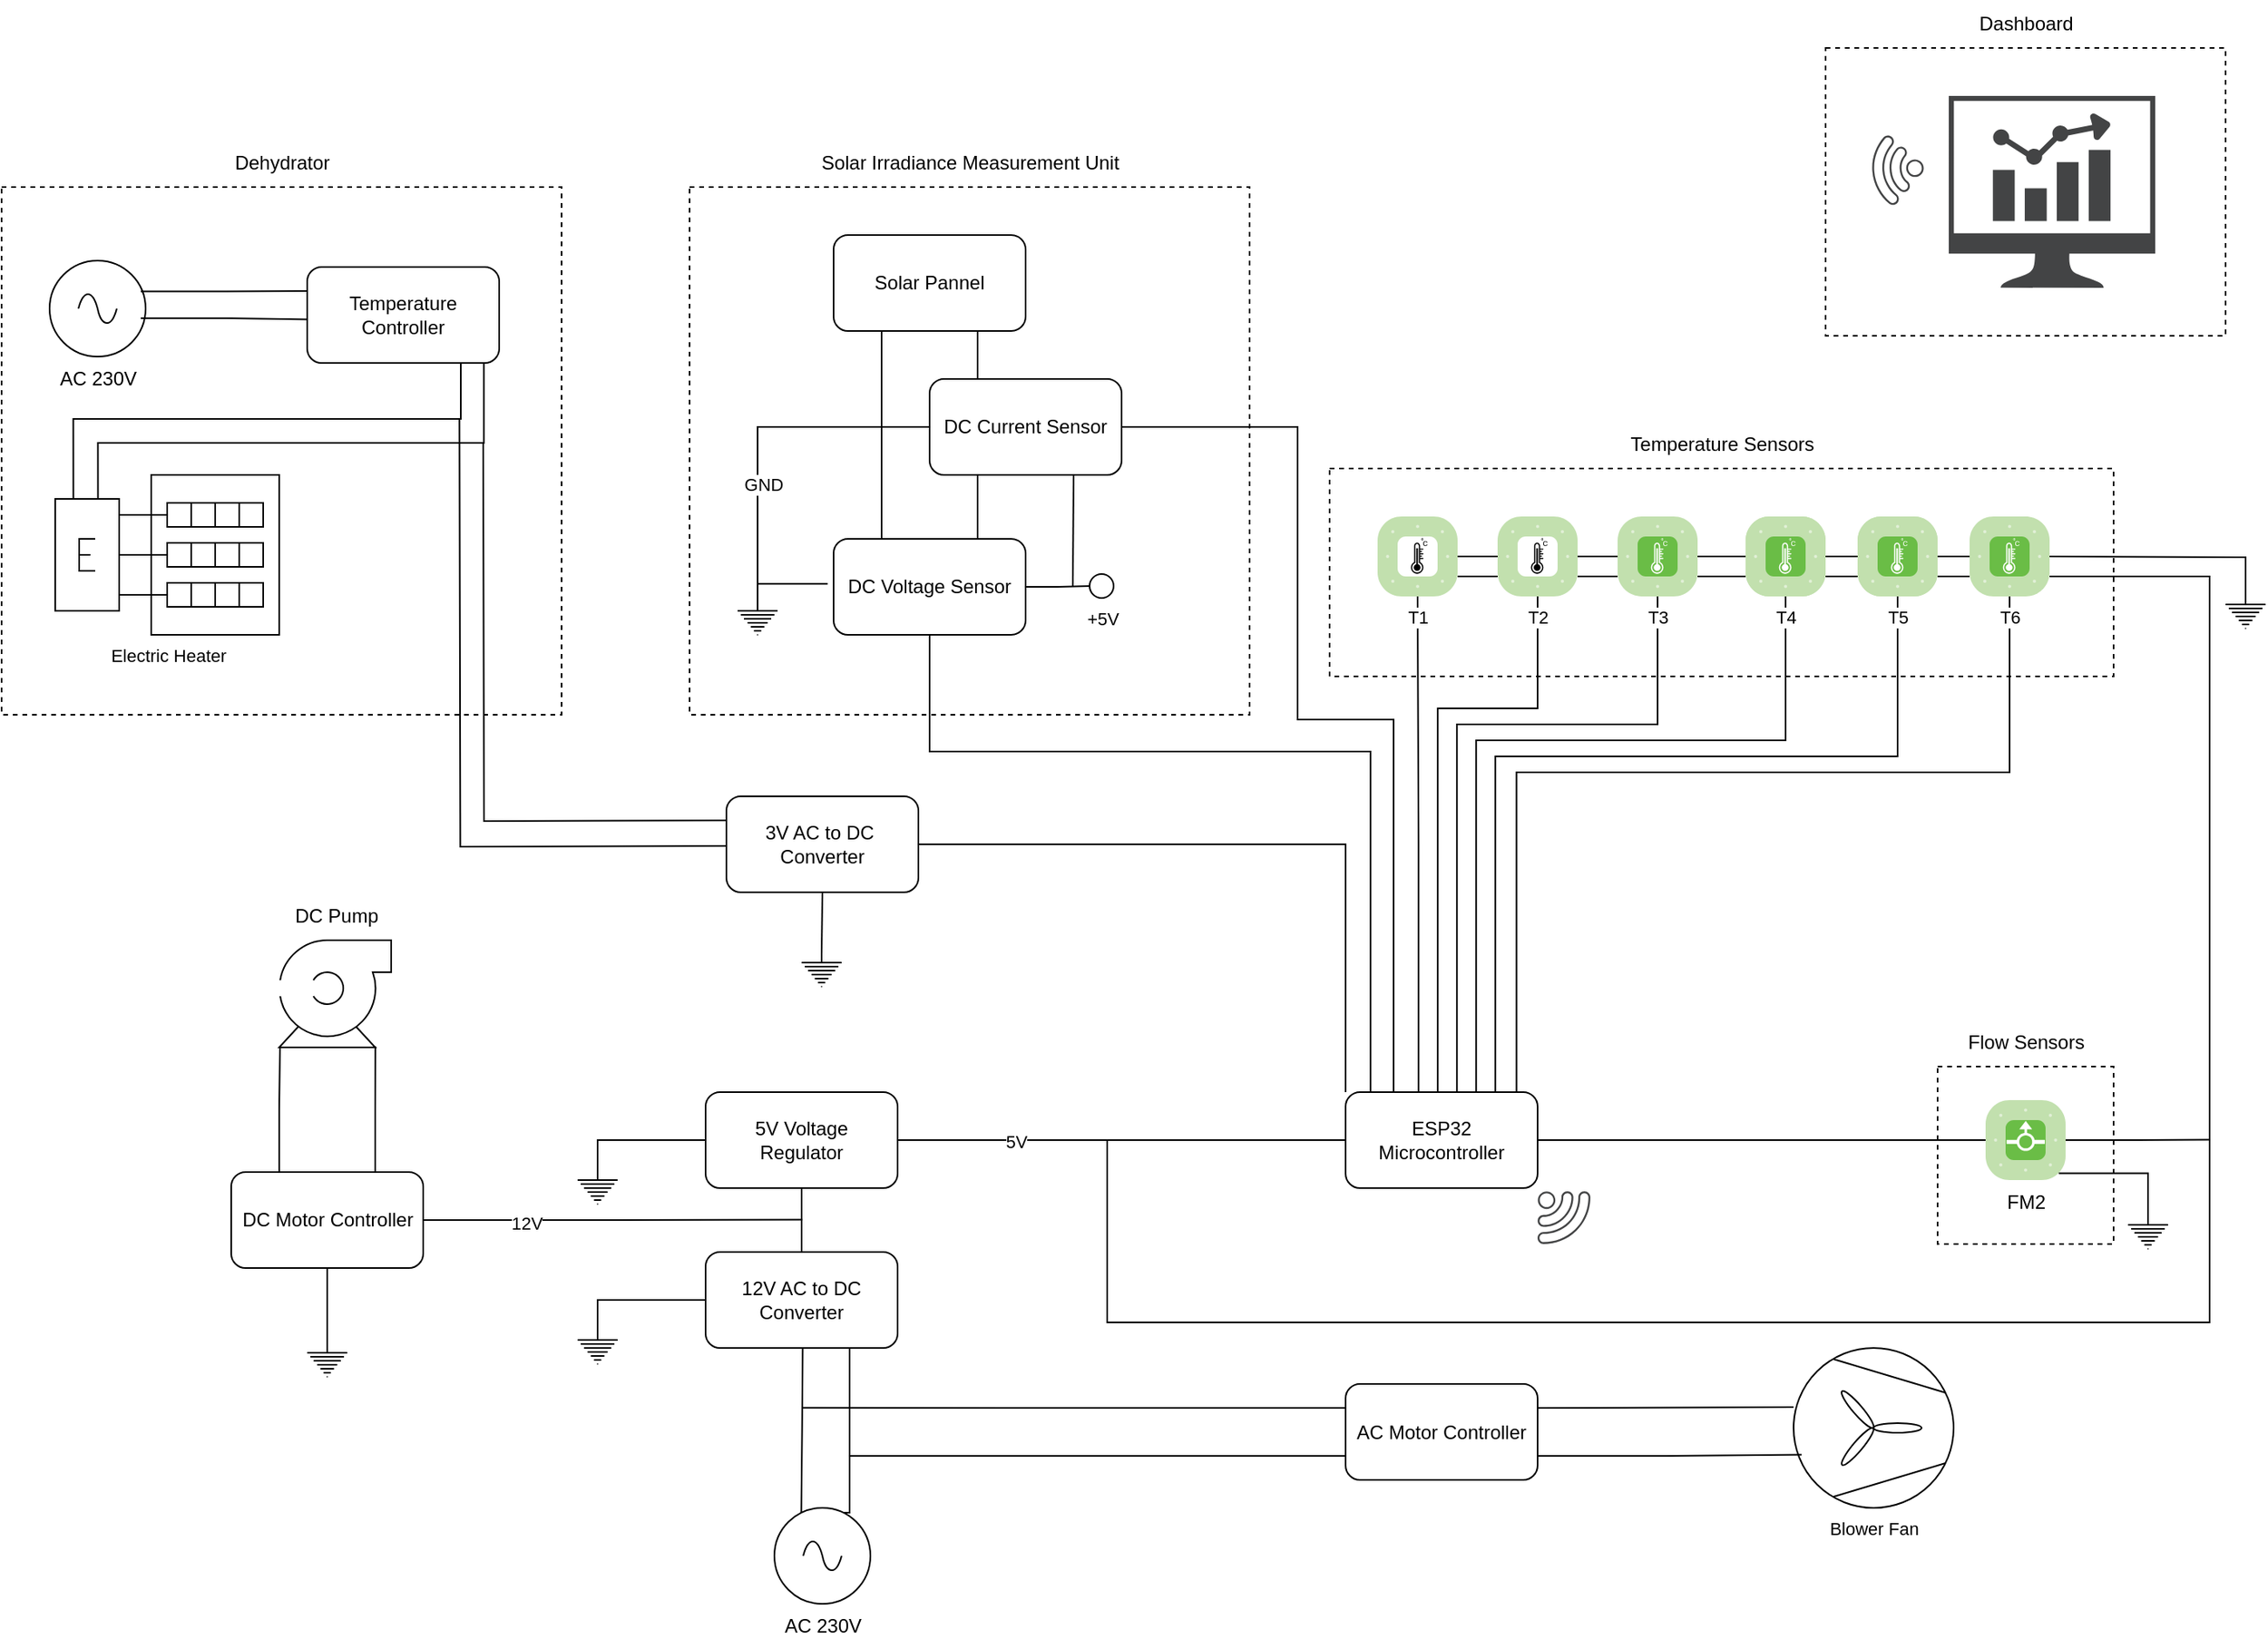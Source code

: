 <mxfile version="24.6.4" type="device" pages="4">
  <diagram name="System" id="UDWIhsH5KPRdUaMOV2Dy">
    <mxGraphModel dx="1434" dy="884" grid="1" gridSize="10" guides="1" tooltips="1" connect="1" arrows="1" fold="1" page="1" pageScale="1" pageWidth="1654" pageHeight="1169" math="0" shadow="0">
      <root>
        <mxCell id="0" />
        <mxCell id="1" parent="0" />
        <mxCell id="H_FyW5I750rKoFBD7mA_-14" value="" style="rounded=0;whiteSpace=wrap;html=1;fontFamily=Helvetica;fontSize=11;labelBackgroundColor=default;dashed=1;fillColor=none;" parent="1" vertex="1">
          <mxGeometry x="120" y="200" width="350" height="330" as="geometry" />
        </mxCell>
        <mxCell id="cgbXrBQwwMwu3xeiiYnt-129" value="" style="rounded=0;whiteSpace=wrap;html=1;fontFamily=Helvetica;fontSize=11;fontColor=default;labelBackgroundColor=default;fillColor=none;dashed=1;" parent="1" vertex="1">
          <mxGeometry x="1260" y="113" width="250" height="180" as="geometry" />
        </mxCell>
        <mxCell id="cgbXrBQwwMwu3xeiiYnt-10" value="" style="rounded=0;whiteSpace=wrap;html=1;fontFamily=Helvetica;fontSize=11;fontColor=default;labelBackgroundColor=default;fillColor=none;dashed=1;" parent="1" vertex="1">
          <mxGeometry x="1330" y="750" width="110" height="111" as="geometry" />
        </mxCell>
        <mxCell id="tByprCrZMfUDDNiDMMIY-42" value="" style="rounded=0;whiteSpace=wrap;html=1;fontFamily=Helvetica;fontSize=11;fontColor=default;labelBackgroundColor=default;fillColor=none;dashed=1;" parent="1" vertex="1">
          <mxGeometry x="950" y="376" width="490" height="130" as="geometry" />
        </mxCell>
        <mxCell id="tByprCrZMfUDDNiDMMIY-26" style="edgeStyle=orthogonalEdgeStyle;rounded=0;orthogonalLoop=1;jettySize=auto;html=1;exitX=1;exitY=0.5;exitDx=0;exitDy=0;entryX=0;entryY=0.5;entryDx=0;entryDy=0;strokeColor=default;align=center;verticalAlign=middle;fontFamily=Helvetica;fontSize=11;fontColor=default;labelBackgroundColor=default;endArrow=none;endFill=0;" parent="1" source="tByprCrZMfUDDNiDMMIY-10" target="tByprCrZMfUDDNiDMMIY-19" edge="1">
          <mxGeometry relative="1" as="geometry">
            <Array as="points">
              <mxPoint x="920" y="796" />
              <mxPoint x="920" y="796" />
            </Array>
          </mxGeometry>
        </mxCell>
        <mxCell id="cgbXrBQwwMwu3xeiiYnt-123" value="5V" style="edgeLabel;html=1;align=center;verticalAlign=middle;resizable=0;points=[];fontFamily=Helvetica;fontSize=11;fontColor=default;labelBackgroundColor=default;" parent="tByprCrZMfUDDNiDMMIY-26" vertex="1" connectable="0">
          <mxGeometry x="-0.472" y="-1" relative="1" as="geometry">
            <mxPoint as="offset" />
          </mxGeometry>
        </mxCell>
        <mxCell id="tByprCrZMfUDDNiDMMIY-10" value="5V Voltage&lt;div&gt;Regulator&lt;/div&gt;" style="rounded=1;whiteSpace=wrap;html=1;labelBackgroundColor=none;" parent="1" vertex="1">
          <mxGeometry x="560" y="766" width="120" height="60" as="geometry" />
        </mxCell>
        <mxCell id="tByprCrZMfUDDNiDMMIY-16" value="" style="pointerEvents=1;verticalLabelPosition=bottom;shadow=0;dashed=0;align=center;html=1;verticalAlign=top;shape=mxgraph.electrical.signal_sources.protective_earth;labelBackgroundColor=none;rounded=1;" parent="1" vertex="1">
          <mxGeometry x="480" y="816" width="25" height="20" as="geometry" />
        </mxCell>
        <mxCell id="tByprCrZMfUDDNiDMMIY-17" style="edgeStyle=orthogonalEdgeStyle;rounded=0;orthogonalLoop=1;jettySize=auto;html=1;entryX=0.5;entryY=0;entryDx=0;entryDy=0;entryPerimeter=0;strokeColor=default;align=center;verticalAlign=middle;fontFamily=Helvetica;fontSize=11;fontColor=default;labelBackgroundColor=default;endArrow=none;endFill=0;" parent="1" source="tByprCrZMfUDDNiDMMIY-10" target="tByprCrZMfUDDNiDMMIY-16" edge="1">
          <mxGeometry relative="1" as="geometry" />
        </mxCell>
        <mxCell id="tByprCrZMfUDDNiDMMIY-45" style="edgeStyle=orthogonalEdgeStyle;rounded=0;orthogonalLoop=1;jettySize=auto;html=1;exitX=0.38;exitY=0;exitDx=0;exitDy=0;exitPerimeter=0;strokeColor=default;align=center;verticalAlign=middle;fontFamily=Helvetica;fontSize=11;fontColor=default;labelBackgroundColor=default;endArrow=none;endFill=0;" parent="1" source="tByprCrZMfUDDNiDMMIY-19" target="tByprCrZMfUDDNiDMMIY-27" edge="1">
          <mxGeometry relative="1" as="geometry" />
        </mxCell>
        <mxCell id="tByprCrZMfUDDNiDMMIY-46" style="edgeStyle=orthogonalEdgeStyle;rounded=0;orthogonalLoop=1;jettySize=auto;html=1;exitX=0.48;exitY=0;exitDx=0;exitDy=0;exitPerimeter=0;strokeColor=default;align=center;verticalAlign=middle;fontFamily=Helvetica;fontSize=11;fontColor=default;labelBackgroundColor=default;endArrow=none;endFill=0;" parent="1" source="tByprCrZMfUDDNiDMMIY-19" target="tByprCrZMfUDDNiDMMIY-28" edge="1">
          <mxGeometry relative="1" as="geometry">
            <Array as="points">
              <mxPoint x="1018" y="526" />
              <mxPoint x="1080" y="526" />
            </Array>
          </mxGeometry>
        </mxCell>
        <mxCell id="tByprCrZMfUDDNiDMMIY-47" style="edgeStyle=orthogonalEdgeStyle;rounded=0;orthogonalLoop=1;jettySize=auto;html=1;exitX=0.58;exitY=0;exitDx=0;exitDy=0;exitPerimeter=0;strokeColor=default;align=center;verticalAlign=middle;fontFamily=Helvetica;fontSize=11;fontColor=default;labelBackgroundColor=default;endArrow=none;endFill=0;" parent="1" source="tByprCrZMfUDDNiDMMIY-19" target="tByprCrZMfUDDNiDMMIY-29" edge="1">
          <mxGeometry relative="1" as="geometry">
            <Array as="points">
              <mxPoint x="1030" y="536" />
              <mxPoint x="1155" y="536" />
            </Array>
          </mxGeometry>
        </mxCell>
        <mxCell id="tByprCrZMfUDDNiDMMIY-55" style="edgeStyle=orthogonalEdgeStyle;rounded=0;orthogonalLoop=1;jettySize=auto;html=1;exitX=0.89;exitY=0;exitDx=0;exitDy=0;exitPerimeter=0;strokeColor=default;align=center;verticalAlign=middle;fontFamily=Helvetica;fontSize=11;fontColor=default;labelBackgroundColor=default;endArrow=none;endFill=0;" parent="1" source="tByprCrZMfUDDNiDMMIY-19" target="tByprCrZMfUDDNiDMMIY-34" edge="1">
          <mxGeometry relative="1" as="geometry">
            <Array as="points">
              <mxPoint x="1067" y="566" />
              <mxPoint x="1375" y="566" />
            </Array>
          </mxGeometry>
        </mxCell>
        <mxCell id="tByprCrZMfUDDNiDMMIY-57" style="edgeStyle=orthogonalEdgeStyle;rounded=0;orthogonalLoop=1;jettySize=auto;html=1;exitX=0.68;exitY=0;exitDx=0;exitDy=0;exitPerimeter=0;strokeColor=default;align=center;verticalAlign=middle;fontFamily=Helvetica;fontSize=11;fontColor=default;labelBackgroundColor=default;endArrow=none;endFill=0;" parent="1" source="tByprCrZMfUDDNiDMMIY-19" target="tByprCrZMfUDDNiDMMIY-32" edge="1">
          <mxGeometry relative="1" as="geometry">
            <Array as="points">
              <mxPoint x="1042" y="546" />
              <mxPoint x="1235" y="546" />
            </Array>
          </mxGeometry>
        </mxCell>
        <mxCell id="tByprCrZMfUDDNiDMMIY-58" style="edgeStyle=orthogonalEdgeStyle;rounded=0;orthogonalLoop=1;jettySize=auto;html=1;exitX=0.78;exitY=0;exitDx=0;exitDy=0;exitPerimeter=0;strokeColor=default;align=center;verticalAlign=middle;fontFamily=Helvetica;fontSize=11;fontColor=default;labelBackgroundColor=default;endArrow=none;endFill=0;" parent="1" source="tByprCrZMfUDDNiDMMIY-19" target="tByprCrZMfUDDNiDMMIY-33" edge="1">
          <mxGeometry relative="1" as="geometry">
            <Array as="points">
              <mxPoint x="1054" y="556" />
              <mxPoint x="1305" y="556" />
            </Array>
          </mxGeometry>
        </mxCell>
        <mxCell id="tByprCrZMfUDDNiDMMIY-19" value="ESP32&lt;div&gt;Microcontroller&lt;/div&gt;" style="rounded=1;whiteSpace=wrap;html=1;labelBackgroundColor=none;glass=0;points=[[0,0,0,0,0],[0,0.25,0,0,0],[0,0.5,0,0,0],[0,0.75,0,0,0],[0,1,0,0,0],[0.13,0,0,0,0],[0.25,0,0,0,0],[0.25,1,0,0,0],[0.5,0,0,0,0],[0.5,1,0,0,0],[0.75,0,0,0,0],[0.75,1,0,0,0],[1,0,0,0,0],[1,0.25,0,0,0],[1,0.5,0,0,0],[1,0.75,0,0,0],[1,1,0,0,0]];" parent="1" vertex="1">
          <mxGeometry x="960" y="766" width="120" height="60" as="geometry" />
        </mxCell>
        <mxCell id="tByprCrZMfUDDNiDMMIY-27" value="T1" style="verticalLabelPosition=bottom;sketch=0;html=1;verticalAlign=top;align=center;points=[[0.085,0.085,0],[0.915,0.085,0],[0.915,0.915,0],[0.085,0.915,0],[0.25,0,0],[0.5,0,0],[0.75,0,0],[1,0.25,0],[1,0.5,0],[1,0.75,0],[0.75,1,0],[0.5,1,0],[0.25,1,0],[0,0.75,0],[0,0.5,0],[0,0.25,0]];pointerEvents=1;shape=mxgraph.cisco_safe.compositeIcon;bgIcon=mxgraph.cisco_safe.architecture.generic_appliance;resIcon=mxgraph.cisco_safe.architecture.sensor;fontFamily=Helvetica;fontSize=11;labelBackgroundColor=default;" parent="1" vertex="1">
          <mxGeometry x="980" y="406" width="50" height="50" as="geometry" />
        </mxCell>
        <mxCell id="tByprCrZMfUDDNiDMMIY-28" value="&lt;div&gt;T2&lt;/div&gt;" style="verticalLabelPosition=bottom;sketch=0;html=1;verticalAlign=top;align=center;points=[[0.085,0.085,0],[0.915,0.085,0],[0.915,0.915,0],[0.085,0.915,0],[0.25,0,0],[0.5,0,0],[0.75,0,0],[1,0.25,0],[1,0.5,0],[1,0.75,0],[0.75,1,0],[0.5,1,0],[0.25,1,0],[0,0.75,0],[0,0.5,0],[0,0.25,0]];pointerEvents=1;shape=mxgraph.cisco_safe.compositeIcon;bgIcon=mxgraph.cisco_safe.architecture.generic_appliance;resIcon=mxgraph.cisco_safe.architecture.sensor;fontFamily=Helvetica;fontSize=11;labelBackgroundColor=default;" parent="1" vertex="1">
          <mxGeometry x="1055" y="406" width="50" height="50" as="geometry" />
        </mxCell>
        <mxCell id="tByprCrZMfUDDNiDMMIY-29" value="&lt;div&gt;T3&lt;/div&gt;" style="verticalLabelPosition=bottom;sketch=0;html=1;fillColor=#6ABD46;strokeColor=#ffffff;verticalAlign=top;align=center;points=[[0.085,0.085,0],[0.915,0.085,0],[0.915,0.915,0],[0.085,0.915,0],[0.25,0,0],[0.5,0,0],[0.75,0,0],[1,0.25,0],[1,0.5,0],[1,0.75,0],[0.75,1,0],[0.5,1,0],[0.25,1,0],[0,0.75,0],[0,0.5,0],[0,0.25,0]];pointerEvents=1;shape=mxgraph.cisco_safe.compositeIcon;bgIcon=mxgraph.cisco_safe.architecture.generic_appliance;resIcon=mxgraph.cisco_safe.architecture.sensor;fontFamily=Helvetica;fontSize=11;fontColor=default;labelBackgroundColor=default;" parent="1" vertex="1">
          <mxGeometry x="1130" y="406" width="50" height="50" as="geometry" />
        </mxCell>
        <mxCell id="tByprCrZMfUDDNiDMMIY-30" value="&lt;div&gt;T4&lt;/div&gt;" style="verticalLabelPosition=bottom;sketch=0;html=1;fillColor=#6ABD46;strokeColor=#ffffff;verticalAlign=top;align=center;points=[[0.085,0.085,0],[0.915,0.085,0],[0.915,0.915,0],[0.085,0.915,0],[0.25,0,0],[0.5,0,0],[0.75,0,0],[1,0.25,0],[1,0.5,0],[1,0.75,0],[0.75,1,0],[0.5,1,0],[0.25,1,0],[0,0.75,0],[0,0.5,0],[0,0.25,0]];pointerEvents=1;shape=mxgraph.cisco_safe.compositeIcon;bgIcon=mxgraph.cisco_safe.architecture.generic_appliance;resIcon=mxgraph.cisco_safe.architecture.sensor;fontFamily=Helvetica;fontSize=11;fontColor=default;labelBackgroundColor=default;" parent="1" vertex="1">
          <mxGeometry x="1210" y="406" width="50" height="50" as="geometry" />
        </mxCell>
        <mxCell id="tByprCrZMfUDDNiDMMIY-31" value="&lt;div&gt;T4&lt;/div&gt;" style="verticalLabelPosition=bottom;sketch=0;html=1;fillColor=#6ABD46;strokeColor=#ffffff;verticalAlign=top;align=center;points=[[0.085,0.085,0],[0.915,0.085,0],[0.915,0.915,0],[0.085,0.915,0],[0.25,0,0],[0.5,0,0],[0.75,0,0],[1,0.25,0],[1,0.5,0],[1,0.75,0],[0.75,1,0],[0.5,1,0],[0.25,1,0],[0,0.75,0],[0,0.5,0],[0,0.25,0]];pointerEvents=1;shape=mxgraph.cisco_safe.compositeIcon;bgIcon=mxgraph.cisco_safe.architecture.generic_appliance;resIcon=mxgraph.cisco_safe.architecture.sensor;fontFamily=Helvetica;fontSize=11;fontColor=default;labelBackgroundColor=default;" parent="1" vertex="1">
          <mxGeometry x="1280" y="406" width="50" height="50" as="geometry" />
        </mxCell>
        <mxCell id="tByprCrZMfUDDNiDMMIY-32" value="&lt;div&gt;T4&lt;/div&gt;" style="verticalLabelPosition=bottom;sketch=0;html=1;fillColor=#6ABD46;strokeColor=#ffffff;verticalAlign=top;align=center;points=[[0.085,0.085,0],[0.915,0.085,0],[0.915,0.915,0],[0.085,0.915,0],[0.25,0,0],[0.5,0,0],[0.75,0,0],[1,0.25,0],[1,0.5,0],[1,0.75,0],[0.75,1,0],[0.5,1,0],[0.25,1,0],[0,0.75,0],[0,0.5,0],[0,0.25,0]];pointerEvents=1;shape=mxgraph.cisco_safe.compositeIcon;bgIcon=mxgraph.cisco_safe.architecture.generic_appliance;resIcon=mxgraph.cisco_safe.architecture.sensor;fontFamily=Helvetica;fontSize=11;fontColor=default;labelBackgroundColor=default;" parent="1" vertex="1">
          <mxGeometry x="1210" y="406" width="50" height="50" as="geometry" />
        </mxCell>
        <mxCell id="tByprCrZMfUDDNiDMMIY-33" value="&lt;div&gt;T5&lt;/div&gt;" style="verticalLabelPosition=bottom;sketch=0;html=1;fillColor=#6ABD46;strokeColor=#ffffff;verticalAlign=top;align=center;points=[[0.085,0.085,0],[0.915,0.085,0],[0.915,0.915,0],[0.085,0.915,0],[0.25,0,0],[0.5,0,0],[0.75,0,0],[1,0.25,0],[1,0.5,0],[1,0.75,0],[0.75,1,0],[0.5,1,0],[0.25,1,0],[0,0.75,0],[0,0.5,0],[0,0.25,0]];pointerEvents=1;shape=mxgraph.cisco_safe.compositeIcon;bgIcon=mxgraph.cisco_safe.architecture.generic_appliance;resIcon=mxgraph.cisco_safe.architecture.sensor;fontFamily=Helvetica;fontSize=11;fontColor=default;labelBackgroundColor=default;" parent="1" vertex="1">
          <mxGeometry x="1280" y="406" width="50" height="50" as="geometry" />
        </mxCell>
        <mxCell id="w1NnyxYg0d0SVEXXHl77-5" style="edgeStyle=orthogonalEdgeStyle;rounded=0;orthogonalLoop=1;jettySize=auto;html=1;endArrow=none;endFill=0;exitX=1;exitY=0.75;exitDx=0;exitDy=0;exitPerimeter=0;" parent="1" source="tByprCrZMfUDDNiDMMIY-34" edge="1">
          <mxGeometry relative="1" as="geometry">
            <mxPoint x="810" y="796" as="targetPoint" />
            <mxPoint x="1400" y="449.5" as="sourcePoint" />
            <Array as="points">
              <mxPoint x="1500" y="443" />
              <mxPoint x="1500" y="910" />
              <mxPoint x="811" y="910" />
              <mxPoint x="811" y="796" />
            </Array>
          </mxGeometry>
        </mxCell>
        <mxCell id="tByprCrZMfUDDNiDMMIY-34" value="&lt;div&gt;T6&lt;/div&gt;" style="verticalLabelPosition=bottom;sketch=0;html=1;fillColor=#6ABD46;strokeColor=#ffffff;verticalAlign=top;align=center;points=[[0.085,0.085,0],[0.915,0.085,0],[0.915,0.915,0],[0.085,0.915,0],[0.25,0,0],[0.5,0,0],[0.75,0,0],[1,0.25,0],[1,0.5,0],[1,0.75,0],[0.75,1,0],[0.5,1,0],[0.25,1,0],[0,0.75,0],[0,0.5,0],[0,0.25,0]];pointerEvents=1;shape=mxgraph.cisco_safe.compositeIcon;bgIcon=mxgraph.cisco_safe.architecture.generic_appliance;resIcon=mxgraph.cisco_safe.architecture.sensor;fontFamily=Helvetica;fontSize=11;fontColor=default;labelBackgroundColor=default;" parent="1" vertex="1">
          <mxGeometry x="1350" y="406" width="50" height="50" as="geometry" />
        </mxCell>
        <mxCell id="cgbXrBQwwMwu3xeiiYnt-1" value="Solar Irradiance Measurement Unit" style="text;html=1;align=center;verticalAlign=middle;resizable=0;points=[];autosize=1;strokeColor=none;fillColor=none;" parent="1" vertex="1">
          <mxGeometry x="620" y="170" width="210" height="30" as="geometry" />
        </mxCell>
        <mxCell id="w1NnyxYg0d0SVEXXHl77-3" style="edgeStyle=orthogonalEdgeStyle;rounded=0;orthogonalLoop=1;jettySize=auto;html=1;exitX=1;exitY=0.5;exitDx=0;exitDy=0;exitPerimeter=0;endArrow=none;endFill=0;" parent="1" source="cgbXrBQwwMwu3xeiiYnt-7" edge="1">
          <mxGeometry relative="1" as="geometry">
            <mxPoint x="1500" y="795.741" as="targetPoint" />
          </mxGeometry>
        </mxCell>
        <mxCell id="cgbXrBQwwMwu3xeiiYnt-7" value="FM2" style="verticalLabelPosition=bottom;sketch=0;html=1;fillColor=#6ABD46;strokeColor=#ffffff;verticalAlign=top;align=center;points=[[0.085,0.085,0],[0.915,0.085,0],[0.915,0.915,0],[0.085,0.915,0],[0.25,0,0],[0.5,0,0],[0.75,0,0],[1,0.25,0],[1,0.5,0],[1,0.75,0],[0.75,1,0],[0.5,1,0],[0.25,1,0],[0,0.75,0],[0,0.5,0],[0,0.25,0]];pointerEvents=1;shape=mxgraph.cisco_safe.compositeIcon;bgIcon=mxgraph.cisco_safe.architecture.generic_appliance;resIcon=mxgraph.cisco_safe.architecture.flow_sensor;" parent="1" vertex="1">
          <mxGeometry x="1360" y="771" width="50" height="50" as="geometry" />
        </mxCell>
        <mxCell id="cgbXrBQwwMwu3xeiiYnt-9" style="edgeStyle=orthogonalEdgeStyle;rounded=0;orthogonalLoop=1;jettySize=auto;html=1;exitX=1;exitY=0.5;exitDx=0;exitDy=0;exitPerimeter=0;entryX=0;entryY=0.5;entryDx=0;entryDy=0;entryPerimeter=0;endArrow=none;endFill=0;" parent="1" source="tByprCrZMfUDDNiDMMIY-19" target="cgbXrBQwwMwu3xeiiYnt-7" edge="1">
          <mxGeometry relative="1" as="geometry" />
        </mxCell>
        <mxCell id="cgbXrBQwwMwu3xeiiYnt-151" style="edgeStyle=orthogonalEdgeStyle;rounded=0;orthogonalLoop=1;jettySize=auto;html=1;exitX=1;exitY=0.5;exitDx=0;exitDy=0;exitPerimeter=0;strokeColor=default;align=center;verticalAlign=middle;fontFamily=Helvetica;fontSize=11;fontColor=default;labelBackgroundColor=default;endArrow=none;endFill=0;" parent="1" source="cgbXrBQwwMwu3xeiiYnt-11" edge="1">
          <mxGeometry relative="1" as="geometry">
            <mxPoint x="620.593" y="845.778" as="targetPoint" />
          </mxGeometry>
        </mxCell>
        <mxCell id="cgbXrBQwwMwu3xeiiYnt-167" value="12V" style="edgeLabel;html=1;align=center;verticalAlign=middle;resizable=0;points=[];fontFamily=Helvetica;fontSize=11;fontColor=default;labelBackgroundColor=default;" parent="cgbXrBQwwMwu3xeiiYnt-151" vertex="1" connectable="0">
          <mxGeometry x="-0.459" y="-2" relative="1" as="geometry">
            <mxPoint as="offset" />
          </mxGeometry>
        </mxCell>
        <mxCell id="ly6KNeqPqjU_vBT8LfH0-5" style="edgeStyle=orthogonalEdgeStyle;rounded=0;orthogonalLoop=1;jettySize=auto;html=1;exitX=0.25;exitY=0;exitDx=0;exitDy=0;exitPerimeter=0;strokeColor=default;align=center;verticalAlign=middle;fontFamily=Helvetica;fontSize=11;fontColor=default;labelBackgroundColor=default;endArrow=none;endFill=0;entryX=0.007;entryY=1.003;entryDx=0;entryDy=0;entryPerimeter=0;" parent="1" source="cgbXrBQwwMwu3xeiiYnt-11" target="cgbXrBQwwMwu3xeiiYnt-15" edge="1">
          <mxGeometry relative="1" as="geometry">
            <mxPoint x="293.617" y="750" as="targetPoint" />
          </mxGeometry>
        </mxCell>
        <mxCell id="cgbXrBQwwMwu3xeiiYnt-11" value="DC Motor Controller" style="rounded=1;whiteSpace=wrap;html=1;labelBackgroundColor=none;points=[[0,0,0,0,0],[0,0.25,0,0,0],[0,0.5,0,0,0],[0,0.75,0,0,0],[0,1,0,0,0],[0.25,0,0,0,0],[0.25,1,0,0,0],[0.5,0,0,0,0],[0.5,1,0,0,0],[0.75,0,0,0,0],[0.75,1,0,0,0],[1,0,0,0,0],[1,0.25,0,0,0],[1,0.5,0,0,0],[1,0.75,0,0,0],[1,1,0,0,0]];" parent="1" vertex="1">
          <mxGeometry x="263.5" y="816" width="120" height="60" as="geometry" />
        </mxCell>
        <mxCell id="cgbXrBQwwMwu3xeiiYnt-15" value="" style="shape=mxgraph.pid.pumps.centrifugal_pump_1;html=1;pointerEvents=1;align=center;verticalLabelPosition=bottom;verticalAlign=top;dashed=0;fontFamily=Helvetica;fontSize=11;fontColor=default;labelBackgroundColor=default;points=[[0.01,0.5,0,0,0],[0.125,0.125,0,0,0],[0.21,1,0,0,0],[0.43,0,0,0,0],[0.43,1,0,0,0],[0.64,1,0,0,0],[0.86,0.5,0,0,0],[1,0,0,0,0]];" parent="1" vertex="1">
          <mxGeometry x="293.5" y="671" width="70" height="67" as="geometry" />
        </mxCell>
        <mxCell id="cgbXrBQwwMwu3xeiiYnt-22" style="edgeStyle=orthogonalEdgeStyle;rounded=0;orthogonalLoop=1;jettySize=auto;html=1;entryX=0;entryY=0.5;entryDx=0;entryDy=0;entryPerimeter=0;strokeColor=default;align=center;verticalAlign=middle;fontFamily=Helvetica;fontSize=11;fontColor=default;labelBackgroundColor=default;endArrow=none;endFill=0;" parent="1" source="tByprCrZMfUDDNiDMMIY-27" target="tByprCrZMfUDDNiDMMIY-28" edge="1">
          <mxGeometry relative="1" as="geometry" />
        </mxCell>
        <mxCell id="cgbXrBQwwMwu3xeiiYnt-23" style="edgeStyle=orthogonalEdgeStyle;rounded=0;orthogonalLoop=1;jettySize=auto;html=1;entryX=0;entryY=0.5;entryDx=0;entryDy=0;entryPerimeter=0;strokeColor=default;align=center;verticalAlign=middle;fontFamily=Helvetica;fontSize=11;fontColor=default;labelBackgroundColor=default;endArrow=none;endFill=0;" parent="1" source="tByprCrZMfUDDNiDMMIY-28" target="tByprCrZMfUDDNiDMMIY-29" edge="1">
          <mxGeometry relative="1" as="geometry" />
        </mxCell>
        <mxCell id="cgbXrBQwwMwu3xeiiYnt-24" style="edgeStyle=orthogonalEdgeStyle;rounded=0;orthogonalLoop=1;jettySize=auto;html=1;entryX=0;entryY=0.5;entryDx=0;entryDy=0;entryPerimeter=0;strokeColor=default;align=center;verticalAlign=middle;fontFamily=Helvetica;fontSize=11;fontColor=default;labelBackgroundColor=default;endArrow=none;endFill=0;" parent="1" source="tByprCrZMfUDDNiDMMIY-29" target="tByprCrZMfUDDNiDMMIY-32" edge="1">
          <mxGeometry relative="1" as="geometry" />
        </mxCell>
        <mxCell id="cgbXrBQwwMwu3xeiiYnt-26" style="edgeStyle=orthogonalEdgeStyle;rounded=0;orthogonalLoop=1;jettySize=auto;html=1;entryX=0;entryY=0.5;entryDx=0;entryDy=0;entryPerimeter=0;strokeColor=default;align=center;verticalAlign=middle;fontFamily=Helvetica;fontSize=11;fontColor=default;labelBackgroundColor=default;endArrow=none;endFill=0;" parent="1" source="tByprCrZMfUDDNiDMMIY-33" target="tByprCrZMfUDDNiDMMIY-34" edge="1">
          <mxGeometry relative="1" as="geometry" />
        </mxCell>
        <mxCell id="cgbXrBQwwMwu3xeiiYnt-29" value="" style="pointerEvents=1;verticalLabelPosition=bottom;shadow=0;dashed=0;align=center;html=1;verticalAlign=top;shape=mxgraph.electrical.signal_sources.protective_earth;labelBackgroundColor=none;rounded=1;" parent="1" vertex="1">
          <mxGeometry x="1510" y="456" width="25" height="20" as="geometry" />
        </mxCell>
        <mxCell id="cgbXrBQwwMwu3xeiiYnt-30" style="edgeStyle=orthogonalEdgeStyle;rounded=0;orthogonalLoop=1;jettySize=auto;html=1;entryX=0.5;entryY=0;entryDx=0;entryDy=0;entryPerimeter=0;strokeColor=default;align=center;verticalAlign=middle;fontFamily=Helvetica;fontSize=11;fontColor=default;labelBackgroundColor=default;endArrow=none;endFill=0;" parent="1" target="cgbXrBQwwMwu3xeiiYnt-29" edge="1">
          <mxGeometry relative="1" as="geometry">
            <mxPoint x="1400" y="431" as="sourcePoint" />
          </mxGeometry>
        </mxCell>
        <mxCell id="cgbXrBQwwMwu3xeiiYnt-31" style="edgeStyle=orthogonalEdgeStyle;rounded=0;orthogonalLoop=1;jettySize=auto;html=1;exitX=1;exitY=0.75;exitDx=0;exitDy=0;exitPerimeter=0;entryX=0;entryY=0.75;entryDx=0;entryDy=0;entryPerimeter=0;strokeColor=default;align=center;verticalAlign=middle;fontFamily=Helvetica;fontSize=11;fontColor=default;labelBackgroundColor=default;endArrow=none;endFill=0;" parent="1" source="tByprCrZMfUDDNiDMMIY-27" target="tByprCrZMfUDDNiDMMIY-28" edge="1">
          <mxGeometry relative="1" as="geometry" />
        </mxCell>
        <mxCell id="cgbXrBQwwMwu3xeiiYnt-32" style="edgeStyle=orthogonalEdgeStyle;rounded=0;orthogonalLoop=1;jettySize=auto;html=1;exitX=1;exitY=0.75;exitDx=0;exitDy=0;exitPerimeter=0;entryX=0;entryY=0.75;entryDx=0;entryDy=0;entryPerimeter=0;strokeColor=default;align=center;verticalAlign=middle;fontFamily=Helvetica;fontSize=11;fontColor=default;labelBackgroundColor=default;endArrow=none;endFill=0;" parent="1" source="tByprCrZMfUDDNiDMMIY-28" target="tByprCrZMfUDDNiDMMIY-29" edge="1">
          <mxGeometry relative="1" as="geometry" />
        </mxCell>
        <mxCell id="cgbXrBQwwMwu3xeiiYnt-33" style="edgeStyle=orthogonalEdgeStyle;rounded=0;orthogonalLoop=1;jettySize=auto;html=1;exitX=1;exitY=0.75;exitDx=0;exitDy=0;exitPerimeter=0;entryX=0;entryY=0.75;entryDx=0;entryDy=0;entryPerimeter=0;strokeColor=default;align=center;verticalAlign=middle;fontFamily=Helvetica;fontSize=11;fontColor=default;labelBackgroundColor=default;endArrow=none;endFill=0;" parent="1" source="tByprCrZMfUDDNiDMMIY-29" target="tByprCrZMfUDDNiDMMIY-32" edge="1">
          <mxGeometry relative="1" as="geometry" />
        </mxCell>
        <mxCell id="cgbXrBQwwMwu3xeiiYnt-35" style="edgeStyle=orthogonalEdgeStyle;rounded=0;orthogonalLoop=1;jettySize=auto;html=1;exitX=1;exitY=0.75;exitDx=0;exitDy=0;exitPerimeter=0;entryX=0;entryY=0.75;entryDx=0;entryDy=0;entryPerimeter=0;strokeColor=default;align=center;verticalAlign=middle;fontFamily=Helvetica;fontSize=11;fontColor=default;labelBackgroundColor=default;endArrow=none;endFill=0;" parent="1" source="tByprCrZMfUDDNiDMMIY-33" target="tByprCrZMfUDDNiDMMIY-34" edge="1">
          <mxGeometry relative="1" as="geometry" />
        </mxCell>
        <mxCell id="cgbXrBQwwMwu3xeiiYnt-46" value="" style="pointerEvents=1;verticalLabelPosition=bottom;shadow=0;dashed=0;align=center;html=1;verticalAlign=top;shape=mxgraph.electrical.signal_sources.protective_earth;labelBackgroundColor=none;rounded=1;" parent="1" vertex="1">
          <mxGeometry x="1449" y="844" width="25" height="20" as="geometry" />
        </mxCell>
        <mxCell id="cgbXrBQwwMwu3xeiiYnt-47" style="edgeStyle=orthogonalEdgeStyle;rounded=0;orthogonalLoop=1;jettySize=auto;html=1;exitX=0.915;exitY=0.915;exitDx=0;exitDy=0;exitPerimeter=0;entryX=0.5;entryY=0;entryDx=0;entryDy=0;entryPerimeter=0;strokeColor=default;align=center;verticalAlign=middle;fontFamily=Helvetica;fontSize=11;fontColor=default;labelBackgroundColor=default;endArrow=none;endFill=0;" parent="1" source="cgbXrBQwwMwu3xeiiYnt-7" target="cgbXrBQwwMwu3xeiiYnt-46" edge="1">
          <mxGeometry relative="1" as="geometry" />
        </mxCell>
        <mxCell id="cgbXrBQwwMwu3xeiiYnt-62" value="Blower Fan" style="shape=mxgraph.pid.compressors_-_iso.blower,_fan;html=1;pointerEvents=1;align=center;verticalLabelPosition=bottom;verticalAlign=top;dashed=0;fontFamily=Helvetica;fontSize=11;fontColor=default;labelBackgroundColor=default;" parent="1" vertex="1">
          <mxGeometry x="1240" y="926" width="100" height="100" as="geometry" />
        </mxCell>
        <mxCell id="cgbXrBQwwMwu3xeiiYnt-140" style="edgeStyle=orthogonalEdgeStyle;rounded=0;orthogonalLoop=1;jettySize=auto;html=1;exitX=0;exitY=0.25;exitDx=0;exitDy=0;strokeColor=default;align=center;verticalAlign=middle;fontFamily=Helvetica;fontSize=11;fontColor=default;labelBackgroundColor=default;endArrow=none;endFill=0;" parent="1" source="cgbXrBQwwMwu3xeiiYnt-65" edge="1">
          <mxGeometry relative="1" as="geometry">
            <mxPoint x="620" y="963.333" as="targetPoint" />
          </mxGeometry>
        </mxCell>
        <mxCell id="cgbXrBQwwMwu3xeiiYnt-141" style="edgeStyle=orthogonalEdgeStyle;rounded=0;orthogonalLoop=1;jettySize=auto;html=1;exitX=0;exitY=0.75;exitDx=0;exitDy=0;strokeColor=default;align=center;verticalAlign=middle;fontFamily=Helvetica;fontSize=11;fontColor=default;labelBackgroundColor=default;endArrow=none;endFill=0;" parent="1" source="cgbXrBQwwMwu3xeiiYnt-65" edge="1">
          <mxGeometry relative="1" as="geometry">
            <mxPoint x="650" y="993.556" as="targetPoint" />
          </mxGeometry>
        </mxCell>
        <mxCell id="cgbXrBQwwMwu3xeiiYnt-65" value="AC Motor Controller" style="rounded=1;whiteSpace=wrap;html=1;labelBackgroundColor=none;" parent="1" vertex="1">
          <mxGeometry x="960" y="948.5" width="120" height="60" as="geometry" />
        </mxCell>
        <mxCell id="cgbXrBQwwMwu3xeiiYnt-137" style="edgeStyle=orthogonalEdgeStyle;rounded=0;orthogonalLoop=1;jettySize=auto;html=1;exitX=0.72;exitY=0.05;exitDx=0;exitDy=0;exitPerimeter=0;entryX=0.75;entryY=1;entryDx=0;entryDy=0;strokeColor=default;align=center;verticalAlign=middle;fontFamily=Helvetica;fontSize=11;fontColor=default;labelBackgroundColor=default;endArrow=none;endFill=0;" parent="1" source="cgbXrBQwwMwu3xeiiYnt-66" target="cgbXrBQwwMwu3xeiiYnt-75" edge="1">
          <mxGeometry relative="1" as="geometry">
            <Array as="points">
              <mxPoint x="650" y="1029" />
            </Array>
          </mxGeometry>
        </mxCell>
        <mxCell id="cgbXrBQwwMwu3xeiiYnt-66" value="AC 230V" style="pointerEvents=1;verticalLabelPosition=bottom;shadow=0;dashed=0;align=center;html=1;verticalAlign=top;shape=mxgraph.electrical.signal_sources.source;aspect=fixed;points=[[0.05,0.32,0,0,0],[0.05,0.6,0,0,0],[0.28,0.05,0,0,0],[0.5,1,0,0,0],[0.72,0.05,0,0,0],[0.95,0.32,0,0,0],[0.95,0.6,0,0,0]];elSignalType=ac;labelBackgroundColor=none;rounded=1;" parent="1" vertex="1">
          <mxGeometry x="603" y="1026" width="60" height="60" as="geometry" />
        </mxCell>
        <mxCell id="cgbXrBQwwMwu3xeiiYnt-72" style="edgeStyle=orthogonalEdgeStyle;rounded=0;orthogonalLoop=1;jettySize=auto;html=1;exitX=1;exitY=0.25;exitDx=0;exitDy=0;strokeColor=default;align=center;verticalAlign=middle;fontFamily=Helvetica;fontSize=11;fontColor=default;labelBackgroundColor=default;endArrow=none;endFill=0;" parent="1" source="cgbXrBQwwMwu3xeiiYnt-65" edge="1">
          <mxGeometry relative="1" as="geometry">
            <mxPoint x="1240" y="963" as="targetPoint" />
          </mxGeometry>
        </mxCell>
        <mxCell id="cgbXrBQwwMwu3xeiiYnt-74" style="edgeStyle=orthogonalEdgeStyle;rounded=0;orthogonalLoop=1;jettySize=auto;html=1;exitX=1;exitY=0.75;exitDx=0;exitDy=0;entryX=0.05;entryY=0.668;entryDx=0;entryDy=0;entryPerimeter=0;strokeColor=default;align=center;verticalAlign=middle;fontFamily=Helvetica;fontSize=11;fontColor=default;labelBackgroundColor=default;endArrow=none;endFill=0;" parent="1" source="cgbXrBQwwMwu3xeiiYnt-65" target="cgbXrBQwwMwu3xeiiYnt-62" edge="1">
          <mxGeometry relative="1" as="geometry" />
        </mxCell>
        <mxCell id="cgbXrBQwwMwu3xeiiYnt-76" style="edgeStyle=orthogonalEdgeStyle;rounded=0;orthogonalLoop=1;jettySize=auto;html=1;entryX=0.5;entryY=1;entryDx=0;entryDy=0;strokeColor=default;align=center;verticalAlign=middle;fontFamily=Helvetica;fontSize=11;fontColor=default;labelBackgroundColor=default;endArrow=none;endFill=0;" parent="1" source="cgbXrBQwwMwu3xeiiYnt-75" target="tByprCrZMfUDDNiDMMIY-10" edge="1">
          <mxGeometry relative="1" as="geometry" />
        </mxCell>
        <mxCell id="cgbXrBQwwMwu3xeiiYnt-75" value="12V AC to DC&lt;div&gt;Converter&lt;/div&gt;" style="rounded=1;whiteSpace=wrap;html=1;labelBackgroundColor=none;" parent="1" vertex="1">
          <mxGeometry x="560" y="866" width="120" height="60" as="geometry" />
        </mxCell>
        <mxCell id="cgbXrBQwwMwu3xeiiYnt-80" style="edgeStyle=orthogonalEdgeStyle;rounded=0;orthogonalLoop=1;jettySize=auto;html=1;entryX=0;entryY=0.5;entryDx=0;entryDy=0;strokeColor=default;align=center;verticalAlign=middle;fontFamily=Helvetica;fontSize=11;fontColor=default;labelBackgroundColor=default;endArrow=none;endFill=0;" parent="1" source="cgbXrBQwwMwu3xeiiYnt-79" target="cgbXrBQwwMwu3xeiiYnt-75" edge="1">
          <mxGeometry relative="1" as="geometry">
            <Array as="points">
              <mxPoint x="492" y="896" />
            </Array>
          </mxGeometry>
        </mxCell>
        <mxCell id="cgbXrBQwwMwu3xeiiYnt-79" value="" style="pointerEvents=1;verticalLabelPosition=bottom;shadow=0;dashed=0;align=center;html=1;verticalAlign=top;shape=mxgraph.electrical.signal_sources.protective_earth;labelBackgroundColor=none;rounded=1;" parent="1" vertex="1">
          <mxGeometry x="480" y="916" width="25" height="20" as="geometry" />
        </mxCell>
        <mxCell id="cgbXrBQwwMwu3xeiiYnt-93" value="Flow Sensors" style="text;html=1;align=center;verticalAlign=middle;resizable=0;points=[];autosize=1;strokeColor=none;fillColor=none;" parent="1" vertex="1">
          <mxGeometry x="1335" y="720" width="100" height="30" as="geometry" />
        </mxCell>
        <mxCell id="cgbXrBQwwMwu3xeiiYnt-94" value="" style="rounded=0;whiteSpace=wrap;html=1;fontFamily=Helvetica;fontSize=11;fontColor=default;labelBackgroundColor=default;fillColor=none;dashed=1;" parent="1" vertex="1">
          <mxGeometry x="550" y="200" width="350" height="330" as="geometry" />
        </mxCell>
        <mxCell id="cgbXrBQwwMwu3xeiiYnt-95" value="Solar Pannel" style="rounded=1;whiteSpace=wrap;html=1;labelBackgroundColor=none;points=[[0,0,0,0,0],[0,0.25,0,0,0],[0,0.5,0,0,0],[0,0.75,0,0,0],[0,1,0,0,0],[0.25,0,0,0,0],[0.25,1,0,0,0],[0.5,0,0,0,0],[0.5,1,0,0,0],[0.75,0,0,0,0],[0.75,1,0,0,0],[1,0,0,0,0],[1,0.25,0,0,0],[1,0.5,0,0,0],[1,0.75,0,0,0],[1,1,0,0,0]];" parent="1" vertex="1">
          <mxGeometry x="640" y="230" width="120" height="60" as="geometry" />
        </mxCell>
        <mxCell id="cgbXrBQwwMwu3xeiiYnt-109" style="edgeStyle=orthogonalEdgeStyle;rounded=0;orthogonalLoop=1;jettySize=auto;html=1;exitX=1;exitY=0.5;exitDx=0;exitDy=0;exitPerimeter=0;entryX=0;entryY=0.5;entryDx=0;entryDy=0;strokeColor=default;align=center;verticalAlign=middle;fontFamily=Helvetica;fontSize=11;fontColor=default;labelBackgroundColor=default;endArrow=none;endFill=0;" parent="1" source="cgbXrBQwwMwu3xeiiYnt-102" target="cgbXrBQwwMwu3xeiiYnt-108" edge="1">
          <mxGeometry relative="1" as="geometry" />
        </mxCell>
        <mxCell id="cgbXrBQwwMwu3xeiiYnt-102" value="DC Voltage Sensor" style="rounded=1;whiteSpace=wrap;html=1;labelBackgroundColor=none;points=[[0,0,0,0,0],[0,0.25,0,0,0],[0,0.5,0,0,0],[0,0.75,0,0,0],[0,1,0,0,0],[0.25,0,0,0,0],[0.25,1,0,0,0],[0.5,0,0,0,0],[0.5,1,0,0,0],[0.75,0,0,0,0],[0.75,1,0,0,0],[1,0,0,0,0],[1,0.25,0,0,0],[1,0.5,0,0,0],[1,0.75,0,0,0],[1,1,0,0,0]];" parent="1" vertex="1">
          <mxGeometry x="640" y="420" width="120" height="60" as="geometry" />
        </mxCell>
        <mxCell id="cgbXrBQwwMwu3xeiiYnt-103" style="edgeStyle=orthogonalEdgeStyle;rounded=0;orthogonalLoop=1;jettySize=auto;html=1;exitX=0.25;exitY=1;exitDx=0;exitDy=0;exitPerimeter=0;entryX=0.25;entryY=0;entryDx=0;entryDy=0;entryPerimeter=0;strokeColor=default;align=center;verticalAlign=middle;fontFamily=Helvetica;fontSize=11;fontColor=default;labelBackgroundColor=default;endArrow=none;endFill=0;" parent="1" source="cgbXrBQwwMwu3xeiiYnt-95" target="cgbXrBQwwMwu3xeiiYnt-102" edge="1">
          <mxGeometry relative="1" as="geometry" />
        </mxCell>
        <mxCell id="cgbXrBQwwMwu3xeiiYnt-163" style="edgeStyle=orthogonalEdgeStyle;rounded=0;orthogonalLoop=1;jettySize=auto;html=1;exitX=0.75;exitY=1;exitDx=0;exitDy=0;exitPerimeter=0;strokeColor=default;align=center;verticalAlign=middle;fontFamily=Helvetica;fontSize=11;fontColor=default;labelBackgroundColor=default;endArrow=none;endFill=0;" parent="1" source="cgbXrBQwwMwu3xeiiYnt-105" edge="1">
          <mxGeometry relative="1" as="geometry">
            <mxPoint x="789.5" y="450" as="targetPoint" />
          </mxGeometry>
        </mxCell>
        <mxCell id="cgbXrBQwwMwu3xeiiYnt-105" value="DC Current Sensor" style="rounded=1;whiteSpace=wrap;html=1;labelBackgroundColor=none;points=[[0,0,0,0,0],[0,0.25,0,0,0],[0,0.5,0,0,0],[0,0.75,0,0,0],[0,1,0,0,0],[0.25,0,0,0,0],[0.25,1,0,0,0],[0.5,0,0,0,0],[0.5,1,0,0,0],[0.75,0,0,0,0],[0.75,1,0,0,0],[1,0,0,0,0],[1,0.25,0,0,0],[1,0.5,0,0,0],[1,0.75,0,0,0],[1,1,0,0,0]];" parent="1" vertex="1">
          <mxGeometry x="700" y="320" width="120" height="60" as="geometry" />
        </mxCell>
        <mxCell id="cgbXrBQwwMwu3xeiiYnt-106" style="edgeStyle=orthogonalEdgeStyle;rounded=0;orthogonalLoop=1;jettySize=auto;html=1;exitX=0.75;exitY=1;exitDx=0;exitDy=0;exitPerimeter=0;entryX=0.25;entryY=0;entryDx=0;entryDy=0;entryPerimeter=0;strokeColor=default;align=center;verticalAlign=middle;fontFamily=Helvetica;fontSize=11;fontColor=default;labelBackgroundColor=default;endArrow=none;endFill=0;" parent="1" source="cgbXrBQwwMwu3xeiiYnt-95" target="cgbXrBQwwMwu3xeiiYnt-105" edge="1">
          <mxGeometry relative="1" as="geometry" />
        </mxCell>
        <mxCell id="cgbXrBQwwMwu3xeiiYnt-107" style="edgeStyle=orthogonalEdgeStyle;rounded=0;orthogonalLoop=1;jettySize=auto;html=1;exitX=0.75;exitY=0;exitDx=0;exitDy=0;exitPerimeter=0;entryX=0.25;entryY=1;entryDx=0;entryDy=0;entryPerimeter=0;strokeColor=default;align=center;verticalAlign=middle;fontFamily=Helvetica;fontSize=11;fontColor=default;labelBackgroundColor=default;endArrow=none;endFill=0;" parent="1" source="cgbXrBQwwMwu3xeiiYnt-102" target="cgbXrBQwwMwu3xeiiYnt-105" edge="1">
          <mxGeometry relative="1" as="geometry" />
        </mxCell>
        <mxCell id="cgbXrBQwwMwu3xeiiYnt-108" value="+5V" style="verticalLabelPosition=bottom;shadow=0;dashed=0;align=center;html=1;verticalAlign=top;strokeWidth=1;shape=ellipse;perimeter=ellipsePerimeter;fontFamily=Helvetica;fontSize=11;fontColor=default;labelBackgroundColor=default;" parent="1" vertex="1">
          <mxGeometry x="800" y="442" width="15" height="15" as="geometry" />
        </mxCell>
        <mxCell id="cgbXrBQwwMwu3xeiiYnt-112" value="" style="pointerEvents=1;verticalLabelPosition=bottom;shadow=0;dashed=0;align=center;html=1;verticalAlign=top;shape=mxgraph.electrical.signal_sources.protective_earth;labelBackgroundColor=none;rounded=1;" parent="1" vertex="1">
          <mxGeometry x="580" y="460" width="25" height="20" as="geometry" />
        </mxCell>
        <mxCell id="cgbXrBQwwMwu3xeiiYnt-113" style="edgeStyle=orthogonalEdgeStyle;rounded=0;orthogonalLoop=1;jettySize=auto;html=1;entryX=-0.031;entryY=0.468;entryDx=0;entryDy=0;entryPerimeter=0;strokeColor=default;align=center;verticalAlign=middle;fontFamily=Helvetica;fontSize=11;fontColor=default;labelBackgroundColor=default;endArrow=none;endFill=0;" parent="1" source="cgbXrBQwwMwu3xeiiYnt-112" target="cgbXrBQwwMwu3xeiiYnt-102" edge="1">
          <mxGeometry relative="1" as="geometry">
            <Array as="points">
              <mxPoint x="592" y="448" />
            </Array>
          </mxGeometry>
        </mxCell>
        <mxCell id="cgbXrBQwwMwu3xeiiYnt-120" value="" style="sketch=0;pointerEvents=1;shadow=0;dashed=0;html=1;strokeColor=none;fillColor=#434445;aspect=fixed;labelPosition=center;verticalLabelPosition=bottom;verticalAlign=top;align=center;outlineConnect=0;shape=mxgraph.vvd.nsx_dashboard;fontFamily=Helvetica;fontSize=11;fontColor=default;labelBackgroundColor=default;" parent="1" vertex="1">
          <mxGeometry x="1336.99" y="143" width="129.03" height="120" as="geometry" />
        </mxCell>
        <mxCell id="cgbXrBQwwMwu3xeiiYnt-121" value="" style="sketch=0;pointerEvents=1;shadow=0;dashed=0;html=1;strokeColor=none;fillColor=#434445;aspect=fixed;labelPosition=center;verticalLabelPosition=bottom;verticalAlign=top;align=center;outlineConnect=0;shape=mxgraph.vvd.wi_fi;fontFamily=Helvetica;fontSize=11;fontColor=default;labelBackgroundColor=default;rotation=90;" parent="1" vertex="1">
          <mxGeometry x="1080" y="828" width="33" height="33" as="geometry" />
        </mxCell>
        <mxCell id="cgbXrBQwwMwu3xeiiYnt-122" value="" style="sketch=0;pointerEvents=1;shadow=0;dashed=0;html=1;strokeColor=none;fillColor=#434445;aspect=fixed;labelPosition=center;verticalLabelPosition=bottom;verticalAlign=top;align=center;outlineConnect=0;shape=mxgraph.vvd.wi_fi;fontFamily=Helvetica;fontSize=11;fontColor=default;labelBackgroundColor=default;rotation=-140;" parent="1" vertex="1">
          <mxGeometry x="1283.99" y="173" width="33" height="33" as="geometry" />
        </mxCell>
        <mxCell id="cgbXrBQwwMwu3xeiiYnt-124" style="edgeStyle=orthogonalEdgeStyle;rounded=0;orthogonalLoop=1;jettySize=auto;html=1;entryX=0.5;entryY=0;entryDx=0;entryDy=0;entryPerimeter=0;strokeColor=default;align=center;verticalAlign=middle;fontFamily=Helvetica;fontSize=11;fontColor=default;labelBackgroundColor=default;endArrow=none;endFill=0;" parent="1" source="cgbXrBQwwMwu3xeiiYnt-105" target="cgbXrBQwwMwu3xeiiYnt-112" edge="1">
          <mxGeometry relative="1" as="geometry" />
        </mxCell>
        <mxCell id="cgbXrBQwwMwu3xeiiYnt-125" value="GND" style="edgeLabel;html=1;align=center;verticalAlign=middle;resizable=0;points=[];fontFamily=Helvetica;fontSize=11;fontColor=default;labelBackgroundColor=default;" parent="cgbXrBQwwMwu3xeiiYnt-124" vertex="1" connectable="0">
          <mxGeometry x="0.315" y="3" relative="1" as="geometry">
            <mxPoint as="offset" />
          </mxGeometry>
        </mxCell>
        <mxCell id="cgbXrBQwwMwu3xeiiYnt-128" value="Temperature Sensors" style="text;html=1;align=center;verticalAlign=middle;resizable=0;points=[];autosize=1;strokeColor=none;fillColor=none;" parent="1" vertex="1">
          <mxGeometry x="1125" y="346" width="140" height="30" as="geometry" />
        </mxCell>
        <mxCell id="cgbXrBQwwMwu3xeiiYnt-130" value="Dashboard" style="text;html=1;align=center;verticalAlign=middle;resizable=0;points=[];autosize=1;strokeColor=none;fillColor=none;" parent="1" vertex="1">
          <mxGeometry x="1345" y="83" width="80" height="30" as="geometry" />
        </mxCell>
        <mxCell id="cgbXrBQwwMwu3xeiiYnt-138" style="edgeStyle=orthogonalEdgeStyle;rounded=0;orthogonalLoop=1;jettySize=auto;html=1;exitX=0.28;exitY=0.05;exitDx=0;exitDy=0;exitPerimeter=0;entryX=0.539;entryY=1;entryDx=0;entryDy=0;entryPerimeter=0;strokeColor=default;align=center;verticalAlign=middle;fontFamily=Helvetica;fontSize=11;fontColor=default;labelBackgroundColor=default;endArrow=none;endFill=0;" parent="1" edge="1">
          <mxGeometry relative="1" as="geometry">
            <mxPoint x="619.8" y="1029" as="sourcePoint" />
            <mxPoint x="620.68" y="926" as="targetPoint" />
          </mxGeometry>
        </mxCell>
        <mxCell id="cgbXrBQwwMwu3xeiiYnt-147" style="edgeStyle=orthogonalEdgeStyle;rounded=0;orthogonalLoop=1;jettySize=auto;html=1;exitX=1;exitY=0.5;exitDx=0;exitDy=0;exitPerimeter=0;entryX=0;entryY=0.5;entryDx=0;entryDy=0;entryPerimeter=0;strokeColor=default;align=center;verticalAlign=middle;fontFamily=Helvetica;fontSize=11;fontColor=default;labelBackgroundColor=default;endArrow=none;endFill=0;" parent="1" source="tByprCrZMfUDDNiDMMIY-32" target="tByprCrZMfUDDNiDMMIY-33" edge="1">
          <mxGeometry relative="1" as="geometry" />
        </mxCell>
        <mxCell id="cgbXrBQwwMwu3xeiiYnt-148" style="edgeStyle=orthogonalEdgeStyle;rounded=0;orthogonalLoop=1;jettySize=auto;html=1;exitX=1;exitY=0.75;exitDx=0;exitDy=0;exitPerimeter=0;entryX=0;entryY=0.75;entryDx=0;entryDy=0;entryPerimeter=0;strokeColor=default;align=center;verticalAlign=middle;fontFamily=Helvetica;fontSize=11;fontColor=default;labelBackgroundColor=default;endArrow=none;endFill=0;" parent="1" source="tByprCrZMfUDDNiDMMIY-32" target="tByprCrZMfUDDNiDMMIY-33" edge="1">
          <mxGeometry relative="1" as="geometry" />
        </mxCell>
        <mxCell id="cgbXrBQwwMwu3xeiiYnt-152" value="" style="pointerEvents=1;verticalLabelPosition=bottom;shadow=0;dashed=0;align=center;html=1;verticalAlign=top;shape=mxgraph.electrical.signal_sources.protective_earth;labelBackgroundColor=none;rounded=1;" parent="1" vertex="1">
          <mxGeometry x="311" y="924" width="25" height="20" as="geometry" />
        </mxCell>
        <mxCell id="cgbXrBQwwMwu3xeiiYnt-153" style="edgeStyle=orthogonalEdgeStyle;rounded=0;orthogonalLoop=1;jettySize=auto;html=1;entryX=0.5;entryY=0;entryDx=0;entryDy=0;entryPerimeter=0;strokeColor=default;align=center;verticalAlign=middle;fontFamily=Helvetica;fontSize=11;fontColor=default;labelBackgroundColor=default;endArrow=none;endFill=0;" parent="1" source="cgbXrBQwwMwu3xeiiYnt-11" target="cgbXrBQwwMwu3xeiiYnt-152" edge="1">
          <mxGeometry relative="1" as="geometry" />
        </mxCell>
        <mxCell id="ly6KNeqPqjU_vBT8LfH0-6" style="edgeStyle=orthogonalEdgeStyle;rounded=0;orthogonalLoop=1;jettySize=auto;html=1;exitX=0.75;exitY=0;exitDx=0;exitDy=0;exitPerimeter=0;entryX=0.859;entryY=0.991;entryDx=0;entryDy=0;entryPerimeter=0;strokeColor=default;align=center;verticalAlign=middle;fontFamily=Helvetica;fontSize=11;fontColor=default;labelBackgroundColor=default;endArrow=none;endFill=0;" parent="1" source="cgbXrBQwwMwu3xeiiYnt-11" target="cgbXrBQwwMwu3xeiiYnt-15" edge="1">
          <mxGeometry relative="1" as="geometry" />
        </mxCell>
        <mxCell id="H_FyW5I750rKoFBD7mA_-2" value="Temperature Controller" style="rounded=1;whiteSpace=wrap;html=1;labelBackgroundColor=none;points=[[0,0,0,0,0],[0,0.25,0,0,0],[0,0.5,0,0,0],[0,0.75,0,0,0],[0.1,1,0,0,0],[0.2,1,0,0,0],[0.25,0,0,0,0],[0.5,0,0,0,0],[0.5,1,0,0,0],[0.75,0,0,0,0],[0.8,1,0,0,0],[0.92,1,0,0,0],[1,0,0,0,0],[1,0.25,0,0,0],[1,0.5,0,0,0],[1,0.75,0,0,0]];" parent="1" vertex="1">
          <mxGeometry x="311" y="250" width="120" height="60" as="geometry" />
        </mxCell>
        <mxCell id="H_FyW5I750rKoFBD7mA_-5" style="edgeStyle=orthogonalEdgeStyle;rounded=0;orthogonalLoop=1;jettySize=auto;html=1;exitX=0.25;exitY=0;exitDx=0;exitDy=0;exitPerimeter=0;entryX=1;entryY=0.5;entryDx=0;entryDy=0;entryPerimeter=0;strokeColor=default;align=center;verticalAlign=middle;fontFamily=Helvetica;fontSize=11;fontColor=default;labelBackgroundColor=default;endArrow=none;endFill=0;" parent="1" source="tByprCrZMfUDDNiDMMIY-19" target="cgbXrBQwwMwu3xeiiYnt-105" edge="1">
          <mxGeometry relative="1" as="geometry">
            <Array as="points">
              <mxPoint x="990" y="533" />
              <mxPoint x="930" y="533" />
              <mxPoint x="930" y="350" />
            </Array>
          </mxGeometry>
        </mxCell>
        <mxCell id="H_FyW5I750rKoFBD7mA_-6" style="edgeStyle=orthogonalEdgeStyle;rounded=0;orthogonalLoop=1;jettySize=auto;html=1;exitX=0.13;exitY=0;exitDx=0;exitDy=0;exitPerimeter=0;entryX=0.5;entryY=1;entryDx=0;entryDy=0;entryPerimeter=0;strokeColor=default;align=center;verticalAlign=middle;fontFamily=Helvetica;fontSize=11;fontColor=default;labelBackgroundColor=default;endArrow=none;endFill=0;" parent="1" source="tByprCrZMfUDDNiDMMIY-19" target="cgbXrBQwwMwu3xeiiYnt-102" edge="1">
          <mxGeometry relative="1" as="geometry">
            <Array as="points">
              <mxPoint x="976" y="553" />
              <mxPoint x="700" y="553" />
            </Array>
          </mxGeometry>
        </mxCell>
        <mxCell id="H_FyW5I750rKoFBD7mA_-8" value="Electric Heater" style="shape=mxgraph.pid.heat_exchangers.electric_heater;html=1;pointerEvents=1;align=center;verticalLabelPosition=bottom;verticalAlign=top;dashed=0;fontFamily=Helvetica;fontSize=11;fontColor=default;labelBackgroundColor=default;" parent="1" vertex="1">
          <mxGeometry x="153.5" y="380" width="140" height="100" as="geometry" />
        </mxCell>
        <mxCell id="H_FyW5I750rKoFBD7mA_-9" value="AC 230V" style="pointerEvents=1;verticalLabelPosition=bottom;shadow=0;dashed=0;align=center;html=1;verticalAlign=top;shape=mxgraph.electrical.signal_sources.source;aspect=fixed;points=[[0.05,0.32,0,0,0],[0.05,0.6,0,0,0],[0.28,0.05,0,0,0],[0.5,1,0,0,0],[0.72,0.05,0,0,0],[0.95,0.32,0,0,0],[0.95,0.6,0,0,0]];elSignalType=ac;labelBackgroundColor=none;rounded=1;" parent="1" vertex="1">
          <mxGeometry x="150" y="246" width="60" height="60" as="geometry" />
        </mxCell>
        <mxCell id="H_FyW5I750rKoFBD7mA_-15" value="Dehydrator" style="text;html=1;align=center;verticalAlign=middle;resizable=0;points=[];autosize=1;strokeColor=none;fillColor=none;" parent="1" vertex="1">
          <mxGeometry x="255" y="170" width="80" height="30" as="geometry" />
        </mxCell>
        <mxCell id="H_FyW5I750rKoFBD7mA_-22" style="edgeStyle=orthogonalEdgeStyle;rounded=0;orthogonalLoop=1;jettySize=auto;html=1;exitX=0.95;exitY=0.32;exitDx=0;exitDy=0;exitPerimeter=0;entryX=0;entryY=0.25;entryDx=0;entryDy=0;entryPerimeter=0;strokeColor=default;align=center;verticalAlign=middle;fontFamily=Helvetica;fontSize=11;fontColor=default;labelBackgroundColor=default;endArrow=none;endFill=0;" parent="1" source="H_FyW5I750rKoFBD7mA_-9" target="H_FyW5I750rKoFBD7mA_-2" edge="1">
          <mxGeometry relative="1" as="geometry" />
        </mxCell>
        <mxCell id="H_FyW5I750rKoFBD7mA_-23" style="edgeStyle=orthogonalEdgeStyle;rounded=0;orthogonalLoop=1;jettySize=auto;html=1;exitX=0.95;exitY=0.6;exitDx=0;exitDy=0;exitPerimeter=0;entryX=-0.001;entryY=0.545;entryDx=0;entryDy=0;entryPerimeter=0;strokeColor=default;align=center;verticalAlign=middle;fontFamily=Helvetica;fontSize=11;fontColor=default;labelBackgroundColor=default;endArrow=none;endFill=0;" parent="1" source="H_FyW5I750rKoFBD7mA_-9" target="H_FyW5I750rKoFBD7mA_-2" edge="1">
          <mxGeometry relative="1" as="geometry" />
        </mxCell>
        <mxCell id="H_FyW5I750rKoFBD7mA_-25" style="edgeStyle=orthogonalEdgeStyle;rounded=0;orthogonalLoop=1;jettySize=auto;html=1;exitX=0.8;exitY=1;exitDx=0;exitDy=0;exitPerimeter=0;entryX=0.081;entryY=0.155;entryDx=0;entryDy=0;entryPerimeter=0;strokeColor=default;align=center;verticalAlign=middle;fontFamily=Helvetica;fontSize=11;fontColor=default;labelBackgroundColor=default;endArrow=none;endFill=0;" parent="1" source="H_FyW5I750rKoFBD7mA_-2" target="H_FyW5I750rKoFBD7mA_-8" edge="1">
          <mxGeometry relative="1" as="geometry" />
        </mxCell>
        <mxCell id="H_FyW5I750rKoFBD7mA_-26" style="edgeStyle=orthogonalEdgeStyle;rounded=0;orthogonalLoop=1;jettySize=auto;html=1;exitX=0.92;exitY=1;exitDx=0;exitDy=0;exitPerimeter=0;entryX=0.141;entryY=0.154;entryDx=0;entryDy=0;entryPerimeter=0;strokeColor=default;align=center;verticalAlign=middle;fontFamily=Helvetica;fontSize=11;fontColor=default;labelBackgroundColor=default;endArrow=none;endFill=0;" parent="1" source="H_FyW5I750rKoFBD7mA_-2" edge="1">
          <mxGeometry relative="1" as="geometry">
            <mxPoint x="342" y="310" as="sourcePoint" />
            <mxPoint x="180.24" y="395.4" as="targetPoint" />
            <Array as="points">
              <mxPoint x="421" y="360" />
              <mxPoint x="180" y="360" />
            </Array>
          </mxGeometry>
        </mxCell>
        <mxCell id="H_FyW5I750rKoFBD7mA_-32" style="edgeStyle=orthogonalEdgeStyle;rounded=0;orthogonalLoop=1;jettySize=auto;html=1;exitX=0;exitY=0.25;exitDx=0;exitDy=0;strokeColor=default;align=center;verticalAlign=middle;fontFamily=Helvetica;fontSize=11;fontColor=default;labelBackgroundColor=default;endArrow=none;endFill=0;" parent="1" edge="1">
          <mxGeometry relative="1" as="geometry">
            <mxPoint x="421" y="360" as="targetPoint" />
            <mxPoint x="599" y="596" as="sourcePoint" />
          </mxGeometry>
        </mxCell>
        <mxCell id="H_FyW5I750rKoFBD7mA_-33" style="edgeStyle=orthogonalEdgeStyle;rounded=0;orthogonalLoop=1;jettySize=auto;html=1;exitX=0;exitY=0.5;exitDx=0;exitDy=0;strokeColor=default;align=center;verticalAlign=middle;fontFamily=Helvetica;fontSize=11;fontColor=default;labelBackgroundColor=default;endArrow=none;endFill=0;entryX=0.829;entryY=0.455;entryDx=0;entryDy=0;entryPerimeter=0;" parent="1" edge="1">
          <mxGeometry relative="1" as="geometry">
            <mxPoint x="406.15" y="345.15" as="targetPoint" />
            <mxPoint x="592" y="612" as="sourcePoint" />
          </mxGeometry>
        </mxCell>
        <mxCell id="H_FyW5I750rKoFBD7mA_-29" value="3V AC to DC&amp;nbsp;&lt;div&gt;Converter&lt;/div&gt;" style="rounded=1;whiteSpace=wrap;html=1;labelBackgroundColor=none;" parent="1" vertex="1">
          <mxGeometry x="573" y="581" width="120" height="60" as="geometry" />
        </mxCell>
        <mxCell id="H_FyW5I750rKoFBD7mA_-31" style="edgeStyle=orthogonalEdgeStyle;rounded=0;orthogonalLoop=1;jettySize=auto;html=1;exitX=1;exitY=0.5;exitDx=0;exitDy=0;entryX=0;entryY=0;entryDx=0;entryDy=0;entryPerimeter=0;strokeColor=default;align=center;verticalAlign=middle;fontFamily=Helvetica;fontSize=11;fontColor=default;labelBackgroundColor=default;endArrow=none;endFill=0;" parent="1" source="H_FyW5I750rKoFBD7mA_-29" target="tByprCrZMfUDDNiDMMIY-19" edge="1">
          <mxGeometry relative="1" as="geometry" />
        </mxCell>
        <mxCell id="H_FyW5I750rKoFBD7mA_-34" value="" style="pointerEvents=1;verticalLabelPosition=bottom;shadow=0;dashed=0;align=center;html=1;verticalAlign=top;shape=mxgraph.electrical.signal_sources.protective_earth;labelBackgroundColor=none;rounded=1;" parent="1" vertex="1">
          <mxGeometry x="620" y="680" width="25" height="20" as="geometry" />
        </mxCell>
        <mxCell id="H_FyW5I750rKoFBD7mA_-35" style="edgeStyle=orthogonalEdgeStyle;rounded=0;orthogonalLoop=1;jettySize=auto;html=1;exitX=0.5;exitY=1;exitDx=0;exitDy=0;entryX=0.5;entryY=0;entryDx=0;entryDy=0;entryPerimeter=0;strokeColor=default;align=center;verticalAlign=middle;fontFamily=Helvetica;fontSize=11;fontColor=default;labelBackgroundColor=default;endArrow=none;endFill=0;" parent="1" source="H_FyW5I750rKoFBD7mA_-29" target="H_FyW5I750rKoFBD7mA_-34" edge="1">
          <mxGeometry relative="1" as="geometry" />
        </mxCell>
        <mxCell id="H_FyW5I750rKoFBD7mA_-36" value="DC Pump" style="text;html=1;align=center;verticalAlign=middle;resizable=0;points=[];autosize=1;strokeColor=none;fillColor=none;" parent="1" vertex="1">
          <mxGeometry x="288.5" y="641" width="80" height="30" as="geometry" />
        </mxCell>
      </root>
    </mxGraphModel>
  </diagram>
  <diagram id="Hig99wTVypY6mAgFfHvX" name="IOT">
    <mxGraphModel dx="1434" dy="884" grid="1" gridSize="10" guides="1" tooltips="1" connect="1" arrows="1" fold="1" page="1" pageScale="1" pageWidth="1169" pageHeight="827" math="0" shadow="0">
      <root>
        <mxCell id="0" />
        <mxCell id="1" parent="0" />
        <mxCell id="XgMZsswfTMiNAPT0iXdc-5" value="" style="edgeStyle=orthogonalEdgeStyle;rounded=0;orthogonalLoop=1;jettySize=auto;html=1;" parent="1" source="a7U0RozFhYf46scMAKcN-1" target="XgMZsswfTMiNAPT0iXdc-4" edge="1">
          <mxGeometry relative="1" as="geometry" />
        </mxCell>
        <mxCell id="XgMZsswfTMiNAPT0iXdc-7" value="Subscribe" style="edgeLabel;html=1;align=center;verticalAlign=middle;resizable=0;points=[];" parent="XgMZsswfTMiNAPT0iXdc-5" vertex="1" connectable="0">
          <mxGeometry x="-0.031" relative="1" as="geometry">
            <mxPoint as="offset" />
          </mxGeometry>
        </mxCell>
        <mxCell id="a7U0RozFhYf46scMAKcN-1" value="MQTT Broker" style="rounded=0;whiteSpace=wrap;html=1;" parent="1" vertex="1">
          <mxGeometry x="392" y="319" width="140" height="70" as="geometry" />
        </mxCell>
        <mxCell id="XgMZsswfTMiNAPT0iXdc-2" style="edgeStyle=orthogonalEdgeStyle;rounded=0;orthogonalLoop=1;jettySize=auto;html=1;" parent="1" source="XgMZsswfTMiNAPT0iXdc-1" target="a7U0RozFhYf46scMAKcN-1" edge="1">
          <mxGeometry relative="1" as="geometry" />
        </mxCell>
        <mxCell id="XgMZsswfTMiNAPT0iXdc-3" value="Publish" style="edgeLabel;html=1;align=center;verticalAlign=middle;resizable=0;points=[];" parent="XgMZsswfTMiNAPT0iXdc-2" vertex="1" connectable="0">
          <mxGeometry x="-0.032" relative="1" as="geometry">
            <mxPoint as="offset" />
          </mxGeometry>
        </mxCell>
        <mxCell id="XgMZsswfTMiNAPT0iXdc-1" value="ESP 32&lt;div&gt;(Publisher)&lt;/div&gt;" style="rounded=0;whiteSpace=wrap;html=1;" parent="1" vertex="1">
          <mxGeometry x="180" y="324" width="120" height="60" as="geometry" />
        </mxCell>
        <mxCell id="XgMZsswfTMiNAPT0iXdc-9" value="" style="edgeStyle=orthogonalEdgeStyle;rounded=0;orthogonalLoop=1;jettySize=auto;html=1;" parent="1" source="XgMZsswfTMiNAPT0iXdc-4" target="XgMZsswfTMiNAPT0iXdc-8" edge="1">
          <mxGeometry relative="1" as="geometry" />
        </mxCell>
        <mxCell id="XgMZsswfTMiNAPT0iXdc-11" value="" style="edgeStyle=orthogonalEdgeStyle;rounded=0;orthogonalLoop=1;jettySize=auto;html=1;" parent="1" source="XgMZsswfTMiNAPT0iXdc-4" target="XgMZsswfTMiNAPT0iXdc-10" edge="1">
          <mxGeometry relative="1" as="geometry" />
        </mxCell>
        <mxCell id="XgMZsswfTMiNAPT0iXdc-4" value="Node-Red&lt;div&gt;(Subscriber)&lt;/div&gt;" style="rounded=0;whiteSpace=wrap;html=1;" parent="1" vertex="1">
          <mxGeometry x="642" y="319" width="140" height="70" as="geometry" />
        </mxCell>
        <mxCell id="XgMZsswfTMiNAPT0iXdc-8" value="InfluxDB&lt;div&gt;(Database)&lt;/div&gt;" style="rounded=0;whiteSpace=wrap;html=1;" parent="1" vertex="1">
          <mxGeometry x="642" y="439" width="140" height="70" as="geometry" />
        </mxCell>
        <mxCell id="XgMZsswfTMiNAPT0iXdc-10" value="Realtime&lt;div&gt;Dashboard&lt;/div&gt;" style="rounded=0;whiteSpace=wrap;html=1;" parent="1" vertex="1">
          <mxGeometry x="850" y="319" width="140" height="70" as="geometry" />
        </mxCell>
        <mxCell id="XgMZsswfTMiNAPT0iXdc-16" style="edgeStyle=orthogonalEdgeStyle;rounded=0;orthogonalLoop=1;jettySize=auto;html=1;entryX=0.5;entryY=1;entryDx=0;entryDy=0;" parent="1" source="XgMZsswfTMiNAPT0iXdc-13" target="XgMZsswfTMiNAPT0iXdc-1" edge="1">
          <mxGeometry relative="1" as="geometry" />
        </mxCell>
        <mxCell id="XgMZsswfTMiNAPT0iXdc-13" value="Sensors" style="rounded=0;whiteSpace=wrap;html=1;" parent="1" vertex="1">
          <mxGeometry x="180" y="464" width="120" height="60" as="geometry" />
        </mxCell>
      </root>
    </mxGraphModel>
  </diagram>
  <diagram id="8BMCP6AwhXCawI-k9N_I" name="Temperatures">
    <mxGraphModel dx="1434" dy="884" grid="1" gridSize="10" guides="1" tooltips="1" connect="1" arrows="1" fold="1" page="1" pageScale="1" pageWidth="1169" pageHeight="827" math="0" shadow="0">
      <root>
        <mxCell id="0" />
        <mxCell id="1" parent="0" />
        <mxCell id="s0j7wjRCwf_Xbn0ZEagC-1" value="&lt;div style=&quot;font-size: 22px;&quot;&gt;&lt;font style=&quot;font-size: 22px;&quot;&gt;T1: Ambient temperature sensor&lt;/font&gt;&lt;/div&gt;&lt;div style=&quot;font-size: 22px;&quot;&gt;&lt;font style=&quot;font-size: 22px;&quot;&gt;T2: Pre-heated air temperature sensor&lt;/font&gt;&lt;/div&gt;&lt;div style=&quot;font-size: 22px;&quot;&gt;&lt;font style=&quot;font-size: 22px;&quot;&gt;T3: Solar collector inlet temperature sensor&lt;/font&gt;&lt;/div&gt;&lt;div style=&quot;font-size: 22px;&quot;&gt;&lt;font style=&quot;font-size: 22px;&quot;&gt;T4: Solar collector outlet temperature sensor&lt;/font&gt;&lt;/div&gt;&lt;div style=&quot;font-size: 22px;&quot;&gt;&lt;font style=&quot;font-size: 22px;&quot;&gt;T5: Storage tank fluid temperature sensor&lt;/font&gt;&lt;/div&gt;&lt;div style=&quot;font-size: 22px;&quot;&gt;&lt;font style=&quot;font-size: 22px;&quot;&gt;T6: Heat exchanger inlet temperature sensor&lt;/font&gt;&lt;/div&gt;&lt;div style=&quot;font-size: 22px;&quot;&gt;&lt;font style=&quot;font-size: 22px;&quot;&gt;T7: Drying chamber temperature&lt;/font&gt;&lt;/div&gt;" style="text;html=1;align=left;verticalAlign=middle;resizable=0;points=[];autosize=1;strokeColor=none;fillColor=none;" parent="1" vertex="1">
          <mxGeometry x="70" y="170" width="460" height="200" as="geometry" />
        </mxCell>
        <mxCell id="PLaB-eat3OEWjDjflI8x-1" value="&lt;div style=&quot;font-size: 22px;&quot;&gt;ambient&lt;/div&gt;&lt;div style=&quot;font-size: 22px;&quot;&gt;pre-heated-air&lt;/div&gt;&lt;div style=&quot;font-size: 22px;&quot;&gt;solar-collector-in&lt;/div&gt;&lt;div style=&quot;font-size: 22px;&quot;&gt;solar-collector-out&lt;br&gt;&lt;/div&gt;&lt;div style=&quot;font-size: 22px;&quot;&gt;storage-fluid&lt;/div&gt;&lt;div style=&quot;font-size: 22px;&quot;&gt;exchanger-in&lt;/div&gt;&lt;div style=&quot;font-size: 22px;&quot;&gt;d-chamber&lt;/div&gt;" style="text;html=1;align=left;verticalAlign=middle;resizable=0;points=[];autosize=1;strokeColor=none;fillColor=none;" parent="1" vertex="1">
          <mxGeometry x="540" y="170" width="200" height="200" as="geometry" />
        </mxCell>
      </root>
    </mxGraphModel>
  </diagram>
  <diagram id="EONgMRhYZcuaUeORegoa" name="Dashboard">
    <mxGraphModel dx="1434" dy="884" grid="1" gridSize="10" guides="1" tooltips="1" connect="1" arrows="1" fold="1" page="1" pageScale="1" pageWidth="1169" pageHeight="827" math="0" shadow="0">
      <root>
        <mxCell id="0" />
        <mxCell id="1" parent="0" />
        <mxCell id="al4IEYF4XVCCeQpjEyQB-9" value="" style="group" vertex="1" connectable="0" parent="1">
          <mxGeometry x="100" y="74" width="1000" height="680" as="geometry" />
        </mxCell>
        <mxCell id="al4IEYF4XVCCeQpjEyQB-1" value="" style="rounded=0;whiteSpace=wrap;html=1;" vertex="1" parent="al4IEYF4XVCCeQpjEyQB-9">
          <mxGeometry width="1000" height="680" as="geometry" />
        </mxCell>
        <mxCell id="al4IEYF4XVCCeQpjEyQB-2" value="System HMI" style="rounded=0;whiteSpace=wrap;html=1;" vertex="1" parent="al4IEYF4XVCCeQpjEyQB-9">
          <mxGeometry x="60" y="60" width="490" height="540" as="geometry" />
        </mxCell>
        <mxCell id="al4IEYF4XVCCeQpjEyQB-3" value="" style="rounded=0;whiteSpace=wrap;html=1;" vertex="1" parent="al4IEYF4XVCCeQpjEyQB-9">
          <mxGeometry x="570" y="60" width="370" height="540" as="geometry" />
        </mxCell>
        <mxCell id="al4IEYF4XVCCeQpjEyQB-4" value="Date/Time" style="rounded=0;whiteSpace=wrap;html=1;" vertex="1" parent="al4IEYF4XVCCeQpjEyQB-9">
          <mxGeometry x="615" y="90" width="280" height="70" as="geometry" />
        </mxCell>
        <mxCell id="al4IEYF4XVCCeQpjEyQB-5" value="Solar Radience" style="rounded=0;whiteSpace=wrap;html=1;" vertex="1" parent="al4IEYF4XVCCeQpjEyQB-9">
          <mxGeometry x="615" y="176" width="280" height="70" as="geometry" />
        </mxCell>
        <mxCell id="al4IEYF4XVCCeQpjEyQB-6" value="Flow Rate&lt;span style=&quot;color: rgba(0, 0, 0, 0); font-family: monospace; font-size: 0px; text-align: start; text-wrap: nowrap;&quot;&gt;%3CmxGraphModel%3E%3Croot%3E%3CmxCell%20id%3D%220%22%2F%3E%3CmxCell%20id%3D%221%22%20parent%3D%220%22%2F%3E%3CmxCell%20id%3D%222%22%20value%3D%22Solar%20Radience%22%20style%3D%22rounded%3D0%3BwhiteSpace%3Dwrap%3Bhtml%3D1%3B%22%20vertex%3D%221%22%20parent%3D%221%22%3E%3CmxGeometry%20x%3D%22695%22%20y%3D%22220%22%20width%3D%22280%22%20height%3D%2250%22%20as%3D%22geometry%22%2F%3E%3C%2FmxCell%3E%3C%2Froot%3E%3C%2FmxGraphModel%3E&lt;/span&gt;" style="rounded=0;whiteSpace=wrap;html=1;" vertex="1" parent="al4IEYF4XVCCeQpjEyQB-9">
          <mxGeometry x="615" y="269.5" width="280" height="70" as="geometry" />
        </mxCell>
        <mxCell id="al4IEYF4XVCCeQpjEyQB-7" value="Air Flow Fan - Input" style="rounded=0;whiteSpace=wrap;html=1;" vertex="1" parent="al4IEYF4XVCCeQpjEyQB-9">
          <mxGeometry x="615" y="356" width="280" height="70" as="geometry" />
        </mxCell>
        <mxCell id="al4IEYF4XVCCeQpjEyQB-8" value="Heating element active time" style="rounded=0;whiteSpace=wrap;html=1;" vertex="1" parent="al4IEYF4XVCCeQpjEyQB-9">
          <mxGeometry x="615" y="446" width="280" height="70" as="geometry" />
        </mxCell>
      </root>
    </mxGraphModel>
  </diagram>
</mxfile>
